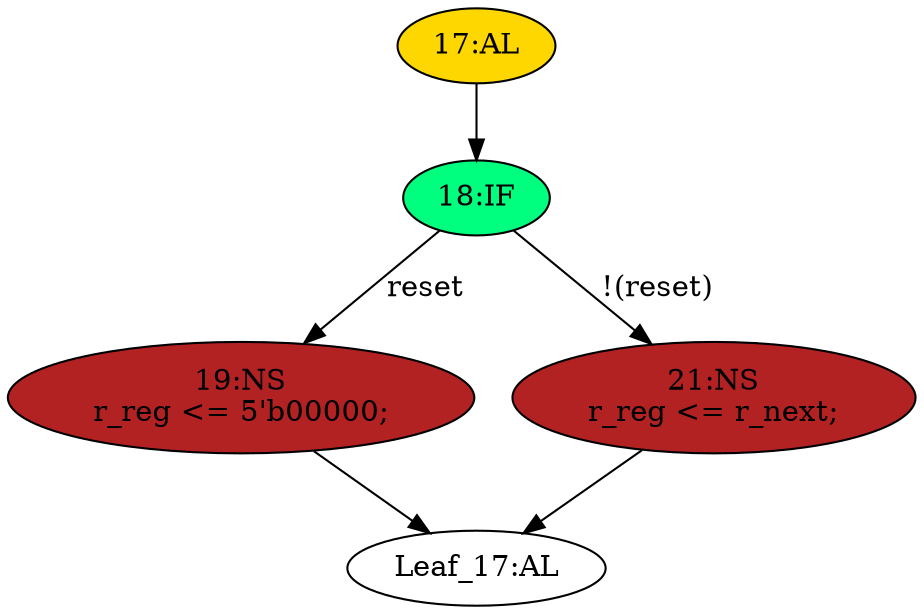 strict digraph "" {
	node [label="\N"];
	"17:AL"	[ast="<pyverilog.vparser.ast.Always object at 0x7f37ce5aaf90>",
		clk_sens=True,
		fillcolor=gold,
		label="17:AL",
		sens="['clk', 'reset']",
		statements="[]",
		style=filled,
		typ=Always,
		use_var="['reset', 'r_next']"];
	"18:IF"	[ast="<pyverilog.vparser.ast.IfStatement object at 0x7f37cdca4510>",
		fillcolor=springgreen,
		label="18:IF",
		statements="[]",
		style=filled,
		typ=IfStatement];
	"17:AL" -> "18:IF"	[cond="[]",
		lineno=None];
	"19:NS"	[ast="<pyverilog.vparser.ast.NonblockingSubstitution object at 0x7f37cdca4d90>",
		fillcolor=firebrick,
		label="19:NS
r_reg <= 5'b00000;",
		statements="[<pyverilog.vparser.ast.NonblockingSubstitution object at 0x7f37cdca4d90>]",
		style=filled,
		typ=NonblockingSubstitution];
	"Leaf_17:AL"	[def_var="['r_reg']",
		label="Leaf_17:AL"];
	"19:NS" -> "Leaf_17:AL"	[cond="[]",
		lineno=None];
	"18:IF" -> "19:NS"	[cond="['reset']",
		label=reset,
		lineno=18];
	"21:NS"	[ast="<pyverilog.vparser.ast.NonblockingSubstitution object at 0x7f37cdca4890>",
		fillcolor=firebrick,
		label="21:NS
r_reg <= r_next;",
		statements="[<pyverilog.vparser.ast.NonblockingSubstitution object at 0x7f37cdca4890>]",
		style=filled,
		typ=NonblockingSubstitution];
	"18:IF" -> "21:NS"	[cond="['reset']",
		label="!(reset)",
		lineno=18];
	"21:NS" -> "Leaf_17:AL"	[cond="[]",
		lineno=None];
}
